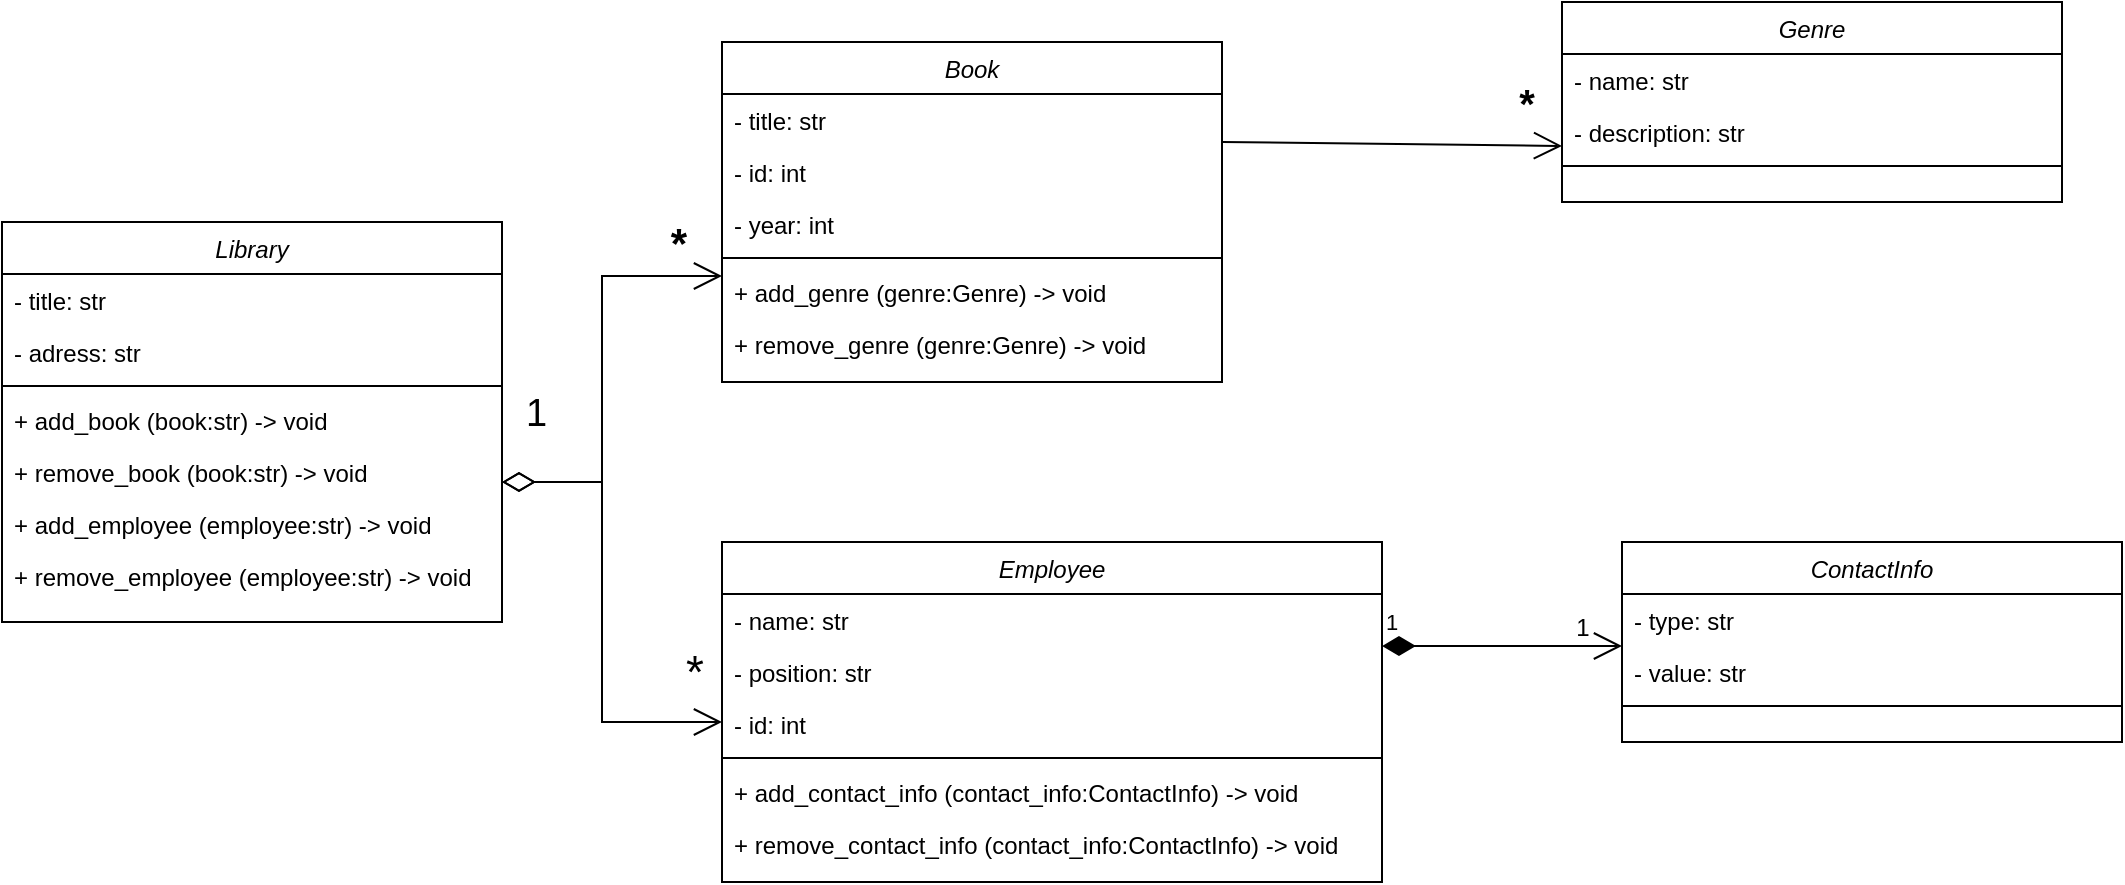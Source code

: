 <mxfile version="26.0.10">
  <diagram id="C5RBs43oDa-KdzZeNtuy" name="Page-1">
    <mxGraphModel dx="1257" dy="1842" grid="1" gridSize="10" guides="1" tooltips="1" connect="1" arrows="1" fold="1" page="1" pageScale="1" pageWidth="827" pageHeight="1169" math="0" shadow="0">
      <root>
        <mxCell id="WIyWlLk6GJQsqaUBKTNV-0" />
        <mxCell id="WIyWlLk6GJQsqaUBKTNV-1" parent="WIyWlLk6GJQsqaUBKTNV-0" />
        <mxCell id="zkfFHV4jXpPFQw0GAbJ--0" value="Library" style="swimlane;fontStyle=2;align=center;verticalAlign=top;childLayout=stackLayout;horizontal=1;startSize=26;horizontalStack=0;resizeParent=1;resizeLast=0;collapsible=1;marginBottom=0;rounded=0;shadow=0;strokeWidth=1;" parent="WIyWlLk6GJQsqaUBKTNV-1" vertex="1">
          <mxGeometry x="130" y="-310" width="250" height="200" as="geometry">
            <mxRectangle x="230" y="140" width="160" height="26" as="alternateBounds" />
          </mxGeometry>
        </mxCell>
        <mxCell id="zkfFHV4jXpPFQw0GAbJ--1" value="- title: str" style="text;align=left;verticalAlign=top;spacingLeft=4;spacingRight=4;overflow=hidden;rotatable=0;points=[[0,0.5],[1,0.5]];portConstraint=eastwest;" parent="zkfFHV4jXpPFQw0GAbJ--0" vertex="1">
          <mxGeometry y="26" width="250" height="26" as="geometry" />
        </mxCell>
        <mxCell id="zkfFHV4jXpPFQw0GAbJ--2" value="- adress: str" style="text;align=left;verticalAlign=top;spacingLeft=4;spacingRight=4;overflow=hidden;rotatable=0;points=[[0,0.5],[1,0.5]];portConstraint=eastwest;rounded=0;shadow=0;html=0;" parent="zkfFHV4jXpPFQw0GAbJ--0" vertex="1">
          <mxGeometry y="52" width="250" height="26" as="geometry" />
        </mxCell>
        <mxCell id="zkfFHV4jXpPFQw0GAbJ--4" value="" style="line;html=1;strokeWidth=1;align=left;verticalAlign=middle;spacingTop=-1;spacingLeft=3;spacingRight=3;rotatable=0;labelPosition=right;points=[];portConstraint=eastwest;" parent="zkfFHV4jXpPFQw0GAbJ--0" vertex="1">
          <mxGeometry y="78" width="250" height="8" as="geometry" />
        </mxCell>
        <mxCell id="zkfFHV4jXpPFQw0GAbJ--5" value="+ add_book (book:str) -&gt; void" style="text;align=left;verticalAlign=top;spacingLeft=4;spacingRight=4;overflow=hidden;rotatable=0;points=[[0,0.5],[1,0.5]];portConstraint=eastwest;" parent="zkfFHV4jXpPFQw0GAbJ--0" vertex="1">
          <mxGeometry y="86" width="250" height="26" as="geometry" />
        </mxCell>
        <mxCell id="mupvL9ZcSqOA1PTvCgPl-6" value="+ remove_book (book:str) -&gt; void" style="text;align=left;verticalAlign=top;spacingLeft=4;spacingRight=4;overflow=hidden;rotatable=0;points=[[0,0.5],[1,0.5]];portConstraint=eastwest;" vertex="1" parent="zkfFHV4jXpPFQw0GAbJ--0">
          <mxGeometry y="112" width="250" height="26" as="geometry" />
        </mxCell>
        <mxCell id="mupvL9ZcSqOA1PTvCgPl-7" value="+ add_employee (employee:str) -&gt; void" style="text;align=left;verticalAlign=top;spacingLeft=4;spacingRight=4;overflow=hidden;rotatable=0;points=[[0,0.5],[1,0.5]];portConstraint=eastwest;" vertex="1" parent="zkfFHV4jXpPFQw0GAbJ--0">
          <mxGeometry y="138" width="250" height="26" as="geometry" />
        </mxCell>
        <mxCell id="mupvL9ZcSqOA1PTvCgPl-8" value="+ remove_employee (employee:str) -&gt; void" style="text;align=left;verticalAlign=top;spacingLeft=4;spacingRight=4;overflow=hidden;rotatable=0;points=[[0,0.5],[1,0.5]];portConstraint=eastwest;" vertex="1" parent="zkfFHV4jXpPFQw0GAbJ--0">
          <mxGeometry y="164" width="250" height="26" as="geometry" />
        </mxCell>
        <mxCell id="mupvL9ZcSqOA1PTvCgPl-9" value="Book" style="swimlane;fontStyle=2;align=center;verticalAlign=top;childLayout=stackLayout;horizontal=1;startSize=26;horizontalStack=0;resizeParent=1;resizeLast=0;collapsible=1;marginBottom=0;rounded=0;shadow=0;strokeWidth=1;" vertex="1" parent="WIyWlLk6GJQsqaUBKTNV-1">
          <mxGeometry x="490" y="-400" width="250" height="170" as="geometry">
            <mxRectangle x="230" y="140" width="160" height="26" as="alternateBounds" />
          </mxGeometry>
        </mxCell>
        <mxCell id="mupvL9ZcSqOA1PTvCgPl-10" value="- title: str" style="text;align=left;verticalAlign=top;spacingLeft=4;spacingRight=4;overflow=hidden;rotatable=0;points=[[0,0.5],[1,0.5]];portConstraint=eastwest;" vertex="1" parent="mupvL9ZcSqOA1PTvCgPl-9">
          <mxGeometry y="26" width="250" height="26" as="geometry" />
        </mxCell>
        <mxCell id="mupvL9ZcSqOA1PTvCgPl-11" value="- id: int" style="text;align=left;verticalAlign=top;spacingLeft=4;spacingRight=4;overflow=hidden;rotatable=0;points=[[0,0.5],[1,0.5]];portConstraint=eastwest;rounded=0;shadow=0;html=0;" vertex="1" parent="mupvL9ZcSqOA1PTvCgPl-9">
          <mxGeometry y="52" width="250" height="26" as="geometry" />
        </mxCell>
        <mxCell id="mupvL9ZcSqOA1PTvCgPl-12" value="- year: int" style="text;align=left;verticalAlign=top;spacingLeft=4;spacingRight=4;overflow=hidden;rotatable=0;points=[[0,0.5],[1,0.5]];portConstraint=eastwest;rounded=0;shadow=0;html=0;" vertex="1" parent="mupvL9ZcSqOA1PTvCgPl-9">
          <mxGeometry y="78" width="250" height="26" as="geometry" />
        </mxCell>
        <mxCell id="mupvL9ZcSqOA1PTvCgPl-14" value="" style="line;html=1;strokeWidth=1;align=left;verticalAlign=middle;spacingTop=-1;spacingLeft=3;spacingRight=3;rotatable=0;labelPosition=right;points=[];portConstraint=eastwest;" vertex="1" parent="mupvL9ZcSqOA1PTvCgPl-9">
          <mxGeometry y="104" width="250" height="8" as="geometry" />
        </mxCell>
        <mxCell id="mupvL9ZcSqOA1PTvCgPl-15" value="+ add_genre (genre:Genre) -&gt; void" style="text;align=left;verticalAlign=top;spacingLeft=4;spacingRight=4;overflow=hidden;rotatable=0;points=[[0,0.5],[1,0.5]];portConstraint=eastwest;" vertex="1" parent="mupvL9ZcSqOA1PTvCgPl-9">
          <mxGeometry y="112" width="250" height="26" as="geometry" />
        </mxCell>
        <mxCell id="mupvL9ZcSqOA1PTvCgPl-16" value="+ remove_genre (genre:Genre) -&gt; void" style="text;align=left;verticalAlign=top;spacingLeft=4;spacingRight=4;overflow=hidden;rotatable=0;points=[[0,0.5],[1,0.5]];portConstraint=eastwest;" vertex="1" parent="mupvL9ZcSqOA1PTvCgPl-9">
          <mxGeometry y="138" width="250" height="26" as="geometry" />
        </mxCell>
        <mxCell id="mupvL9ZcSqOA1PTvCgPl-19" value="Employee" style="swimlane;fontStyle=2;align=center;verticalAlign=top;childLayout=stackLayout;horizontal=1;startSize=26;horizontalStack=0;resizeParent=1;resizeLast=0;collapsible=1;marginBottom=0;rounded=0;shadow=0;strokeWidth=1;" vertex="1" parent="WIyWlLk6GJQsqaUBKTNV-1">
          <mxGeometry x="490" y="-150" width="330" height="170" as="geometry">
            <mxRectangle x="230" y="140" width="160" height="26" as="alternateBounds" />
          </mxGeometry>
        </mxCell>
        <mxCell id="mupvL9ZcSqOA1PTvCgPl-20" value="- name: str" style="text;align=left;verticalAlign=top;spacingLeft=4;spacingRight=4;overflow=hidden;rotatable=0;points=[[0,0.5],[1,0.5]];portConstraint=eastwest;" vertex="1" parent="mupvL9ZcSqOA1PTvCgPl-19">
          <mxGeometry y="26" width="330" height="26" as="geometry" />
        </mxCell>
        <mxCell id="mupvL9ZcSqOA1PTvCgPl-21" value="- position: str" style="text;align=left;verticalAlign=top;spacingLeft=4;spacingRight=4;overflow=hidden;rotatable=0;points=[[0,0.5],[1,0.5]];portConstraint=eastwest;rounded=0;shadow=0;html=0;" vertex="1" parent="mupvL9ZcSqOA1PTvCgPl-19">
          <mxGeometry y="52" width="330" height="26" as="geometry" />
        </mxCell>
        <mxCell id="mupvL9ZcSqOA1PTvCgPl-22" value="- id: int" style="text;align=left;verticalAlign=top;spacingLeft=4;spacingRight=4;overflow=hidden;rotatable=0;points=[[0,0.5],[1,0.5]];portConstraint=eastwest;rounded=0;shadow=0;html=0;" vertex="1" parent="mupvL9ZcSqOA1PTvCgPl-19">
          <mxGeometry y="78" width="330" height="26" as="geometry" />
        </mxCell>
        <mxCell id="mupvL9ZcSqOA1PTvCgPl-24" value="" style="line;html=1;strokeWidth=1;align=left;verticalAlign=middle;spacingTop=-1;spacingLeft=3;spacingRight=3;rotatable=0;labelPosition=right;points=[];portConstraint=eastwest;" vertex="1" parent="mupvL9ZcSqOA1PTvCgPl-19">
          <mxGeometry y="104" width="330" height="8" as="geometry" />
        </mxCell>
        <mxCell id="mupvL9ZcSqOA1PTvCgPl-25" value="+ add_contact_info (contact_info:ContactInfo) -&gt; void" style="text;align=left;verticalAlign=top;spacingLeft=4;spacingRight=4;overflow=hidden;rotatable=0;points=[[0,0.5],[1,0.5]];portConstraint=eastwest;" vertex="1" parent="mupvL9ZcSqOA1PTvCgPl-19">
          <mxGeometry y="112" width="330" height="26" as="geometry" />
        </mxCell>
        <mxCell id="mupvL9ZcSqOA1PTvCgPl-26" value="+ remove_contact_info (contact_info:ContactInfo) -&gt; void" style="text;align=left;verticalAlign=top;spacingLeft=4;spacingRight=4;overflow=hidden;rotatable=0;points=[[0,0.5],[1,0.5]];portConstraint=eastwest;" vertex="1" parent="mupvL9ZcSqOA1PTvCgPl-19">
          <mxGeometry y="138" width="330" height="26" as="geometry" />
        </mxCell>
        <mxCell id="mupvL9ZcSqOA1PTvCgPl-29" value="Genre" style="swimlane;fontStyle=2;align=center;verticalAlign=top;childLayout=stackLayout;horizontal=1;startSize=26;horizontalStack=0;resizeParent=1;resizeLast=0;collapsible=1;marginBottom=0;rounded=0;shadow=0;strokeWidth=1;" vertex="1" parent="WIyWlLk6GJQsqaUBKTNV-1">
          <mxGeometry x="910" y="-420" width="250" height="100" as="geometry">
            <mxRectangle x="230" y="140" width="160" height="26" as="alternateBounds" />
          </mxGeometry>
        </mxCell>
        <mxCell id="mupvL9ZcSqOA1PTvCgPl-30" value="- name: str" style="text;align=left;verticalAlign=top;spacingLeft=4;spacingRight=4;overflow=hidden;rotatable=0;points=[[0,0.5],[1,0.5]];portConstraint=eastwest;" vertex="1" parent="mupvL9ZcSqOA1PTvCgPl-29">
          <mxGeometry y="26" width="250" height="26" as="geometry" />
        </mxCell>
        <mxCell id="mupvL9ZcSqOA1PTvCgPl-31" value="- description: str" style="text;align=left;verticalAlign=top;spacingLeft=4;spacingRight=4;overflow=hidden;rotatable=0;points=[[0,0.5],[1,0.5]];portConstraint=eastwest;rounded=0;shadow=0;html=0;" vertex="1" parent="mupvL9ZcSqOA1PTvCgPl-29">
          <mxGeometry y="52" width="250" height="26" as="geometry" />
        </mxCell>
        <mxCell id="mupvL9ZcSqOA1PTvCgPl-34" value="" style="line;html=1;strokeWidth=1;align=left;verticalAlign=middle;spacingTop=-1;spacingLeft=3;spacingRight=3;rotatable=0;labelPosition=right;points=[];portConstraint=eastwest;" vertex="1" parent="mupvL9ZcSqOA1PTvCgPl-29">
          <mxGeometry y="78" width="250" height="8" as="geometry" />
        </mxCell>
        <mxCell id="mupvL9ZcSqOA1PTvCgPl-38" value="ContactInfo" style="swimlane;fontStyle=2;align=center;verticalAlign=top;childLayout=stackLayout;horizontal=1;startSize=26;horizontalStack=0;resizeParent=1;resizeLast=0;collapsible=1;marginBottom=0;rounded=0;shadow=0;strokeWidth=1;" vertex="1" parent="WIyWlLk6GJQsqaUBKTNV-1">
          <mxGeometry x="940" y="-150" width="250" height="100" as="geometry">
            <mxRectangle x="230" y="140" width="160" height="26" as="alternateBounds" />
          </mxGeometry>
        </mxCell>
        <mxCell id="mupvL9ZcSqOA1PTvCgPl-39" value="- type: str" style="text;align=left;verticalAlign=top;spacingLeft=4;spacingRight=4;overflow=hidden;rotatable=0;points=[[0,0.5],[1,0.5]];portConstraint=eastwest;" vertex="1" parent="mupvL9ZcSqOA1PTvCgPl-38">
          <mxGeometry y="26" width="250" height="26" as="geometry" />
        </mxCell>
        <mxCell id="mupvL9ZcSqOA1PTvCgPl-40" value="- value: str" style="text;align=left;verticalAlign=top;spacingLeft=4;spacingRight=4;overflow=hidden;rotatable=0;points=[[0,0.5],[1,0.5]];portConstraint=eastwest;rounded=0;shadow=0;html=0;" vertex="1" parent="mupvL9ZcSqOA1PTvCgPl-38">
          <mxGeometry y="52" width="250" height="26" as="geometry" />
        </mxCell>
        <mxCell id="mupvL9ZcSqOA1PTvCgPl-41" value="" style="line;html=1;strokeWidth=1;align=left;verticalAlign=middle;spacingTop=-1;spacingLeft=3;spacingRight=3;rotatable=0;labelPosition=right;points=[];portConstraint=eastwest;" vertex="1" parent="mupvL9ZcSqOA1PTvCgPl-38">
          <mxGeometry y="78" width="250" height="8" as="geometry" />
        </mxCell>
        <mxCell id="mupvL9ZcSqOA1PTvCgPl-43" value="&lt;font style=&quot;font-size: 19px;&quot;&gt;1&lt;/font&gt;" style="endArrow=open;html=1;endSize=12;startArrow=diamondThin;startSize=14;startFill=0;edgeStyle=orthogonalEdgeStyle;align=left;verticalAlign=bottom;rounded=0;" edge="1" parent="WIyWlLk6GJQsqaUBKTNV-1">
          <mxGeometry x="-0.906" y="20" relative="1" as="geometry">
            <mxPoint x="380" y="-180" as="sourcePoint" />
            <mxPoint x="490" y="-283" as="targetPoint" />
            <Array as="points">
              <mxPoint x="430" y="-180" />
              <mxPoint x="430" y="-283" />
            </Array>
            <mxPoint as="offset" />
          </mxGeometry>
        </mxCell>
        <mxCell id="mupvL9ZcSqOA1PTvCgPl-44" value="*" style="endArrow=open;html=1;endSize=12;startArrow=diamondThin;startSize=14;startFill=0;edgeStyle=orthogonalEdgeStyle;align=left;verticalAlign=bottom;rounded=0;" edge="1" parent="WIyWlLk6GJQsqaUBKTNV-1">
          <mxGeometry x="0.826" y="20" relative="1" as="geometry">
            <mxPoint x="380" y="-180" as="sourcePoint" />
            <mxPoint x="490" y="-60" as="targetPoint" />
            <Array as="points">
              <mxPoint x="430" y="-180" />
              <mxPoint x="430" y="-60" />
            </Array>
            <mxPoint as="offset" />
          </mxGeometry>
        </mxCell>
        <mxCell id="mupvL9ZcSqOA1PTvCgPl-53" value="&lt;font style=&quot;font-size: 23px;&quot;&gt;*&lt;/font&gt;" style="edgeLabel;html=1;align=center;verticalAlign=middle;resizable=0;points=[];" vertex="1" connectable="0" parent="mupvL9ZcSqOA1PTvCgPl-44">
          <mxGeometry x="0.815" y="31" relative="1" as="geometry">
            <mxPoint x="7" y="6" as="offset" />
          </mxGeometry>
        </mxCell>
        <mxCell id="mupvL9ZcSqOA1PTvCgPl-48" value="&lt;font style=&quot;font-size: 21px;&quot;&gt;*&lt;/font&gt;" style="text;align=center;fontStyle=1;verticalAlign=middle;spacingLeft=3;spacingRight=3;strokeColor=none;rotatable=0;points=[[0,0.5],[1,0.5]];portConstraint=eastwest;html=1;" vertex="1" parent="WIyWlLk6GJQsqaUBKTNV-1">
          <mxGeometry x="460" y="-310" width="16" height="20" as="geometry" />
        </mxCell>
        <mxCell id="mupvL9ZcSqOA1PTvCgPl-49" value="" style="endArrow=open;endFill=1;endSize=12;html=1;rounded=0;entryX=0;entryY=0.769;entryDx=0;entryDy=0;entryPerimeter=0;" edge="1" parent="WIyWlLk6GJQsqaUBKTNV-1" target="mupvL9ZcSqOA1PTvCgPl-31">
          <mxGeometry width="160" relative="1" as="geometry">
            <mxPoint x="740" y="-350" as="sourcePoint" />
            <mxPoint x="900" y="-350" as="targetPoint" />
          </mxGeometry>
        </mxCell>
        <mxCell id="mupvL9ZcSqOA1PTvCgPl-51" value="&lt;font style=&quot;font-size: 20px;&quot;&gt;*&lt;/font&gt;" style="text;align=center;fontStyle=1;verticalAlign=middle;spacingLeft=3;spacingRight=3;strokeColor=none;rotatable=0;points=[[0,0.5],[1,0.5]];portConstraint=eastwest;html=1;" vertex="1" parent="WIyWlLk6GJQsqaUBKTNV-1">
          <mxGeometry x="884" y="-380" width="16" height="20" as="geometry" />
        </mxCell>
        <mxCell id="mupvL9ZcSqOA1PTvCgPl-54" value="1" style="endArrow=open;html=1;endSize=12;startArrow=diamondThin;startSize=14;startFill=1;edgeStyle=orthogonalEdgeStyle;align=left;verticalAlign=bottom;rounded=0;" edge="1" parent="WIyWlLk6GJQsqaUBKTNV-1">
          <mxGeometry x="-1" y="3" relative="1" as="geometry">
            <mxPoint x="820" y="-98" as="sourcePoint" />
            <mxPoint x="940" y="-98" as="targetPoint" />
            <Array as="points">
              <mxPoint x="850" y="-98" />
              <mxPoint x="850" y="-98" />
            </Array>
          </mxGeometry>
        </mxCell>
        <mxCell id="mupvL9ZcSqOA1PTvCgPl-55" value="1" style="text;html=1;align=center;verticalAlign=middle;resizable=0;points=[];autosize=1;strokeColor=none;fillColor=none;" vertex="1" parent="WIyWlLk6GJQsqaUBKTNV-1">
          <mxGeometry x="905" y="-122" width="30" height="30" as="geometry" />
        </mxCell>
      </root>
    </mxGraphModel>
  </diagram>
</mxfile>
